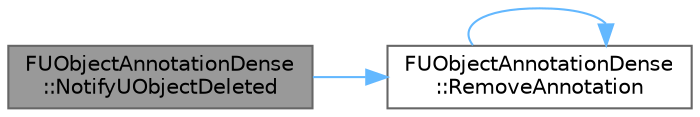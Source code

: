 digraph "FUObjectAnnotationDense::NotifyUObjectDeleted"
{
 // INTERACTIVE_SVG=YES
 // LATEX_PDF_SIZE
  bgcolor="transparent";
  edge [fontname=Helvetica,fontsize=10,labelfontname=Helvetica,labelfontsize=10];
  node [fontname=Helvetica,fontsize=10,shape=box,height=0.2,width=0.4];
  rankdir="LR";
  Node1 [id="Node000001",label="FUObjectAnnotationDense\l::NotifyUObjectDeleted",height=0.2,width=0.4,color="gray40", fillcolor="grey60", style="filled", fontcolor="black",tooltip="Interface for FUObjectAllocator::FUObjectDeleteListener."];
  Node1 -> Node2 [id="edge1_Node000001_Node000002",color="steelblue1",style="solid",tooltip=" "];
  Node2 [id="Node000002",label="FUObjectAnnotationDense\l::RemoveAnnotation",height=0.2,width=0.4,color="grey40", fillcolor="white", style="filled",URL="$dc/d50/classFUObjectAnnotationDense.html#ab85ccac129bc7df82b322a6e1813434f",tooltip="Removes an annotation from the annotation list."];
  Node2 -> Node2 [id="edge2_Node000002_Node000002",color="steelblue1",style="solid",tooltip=" "];
}
